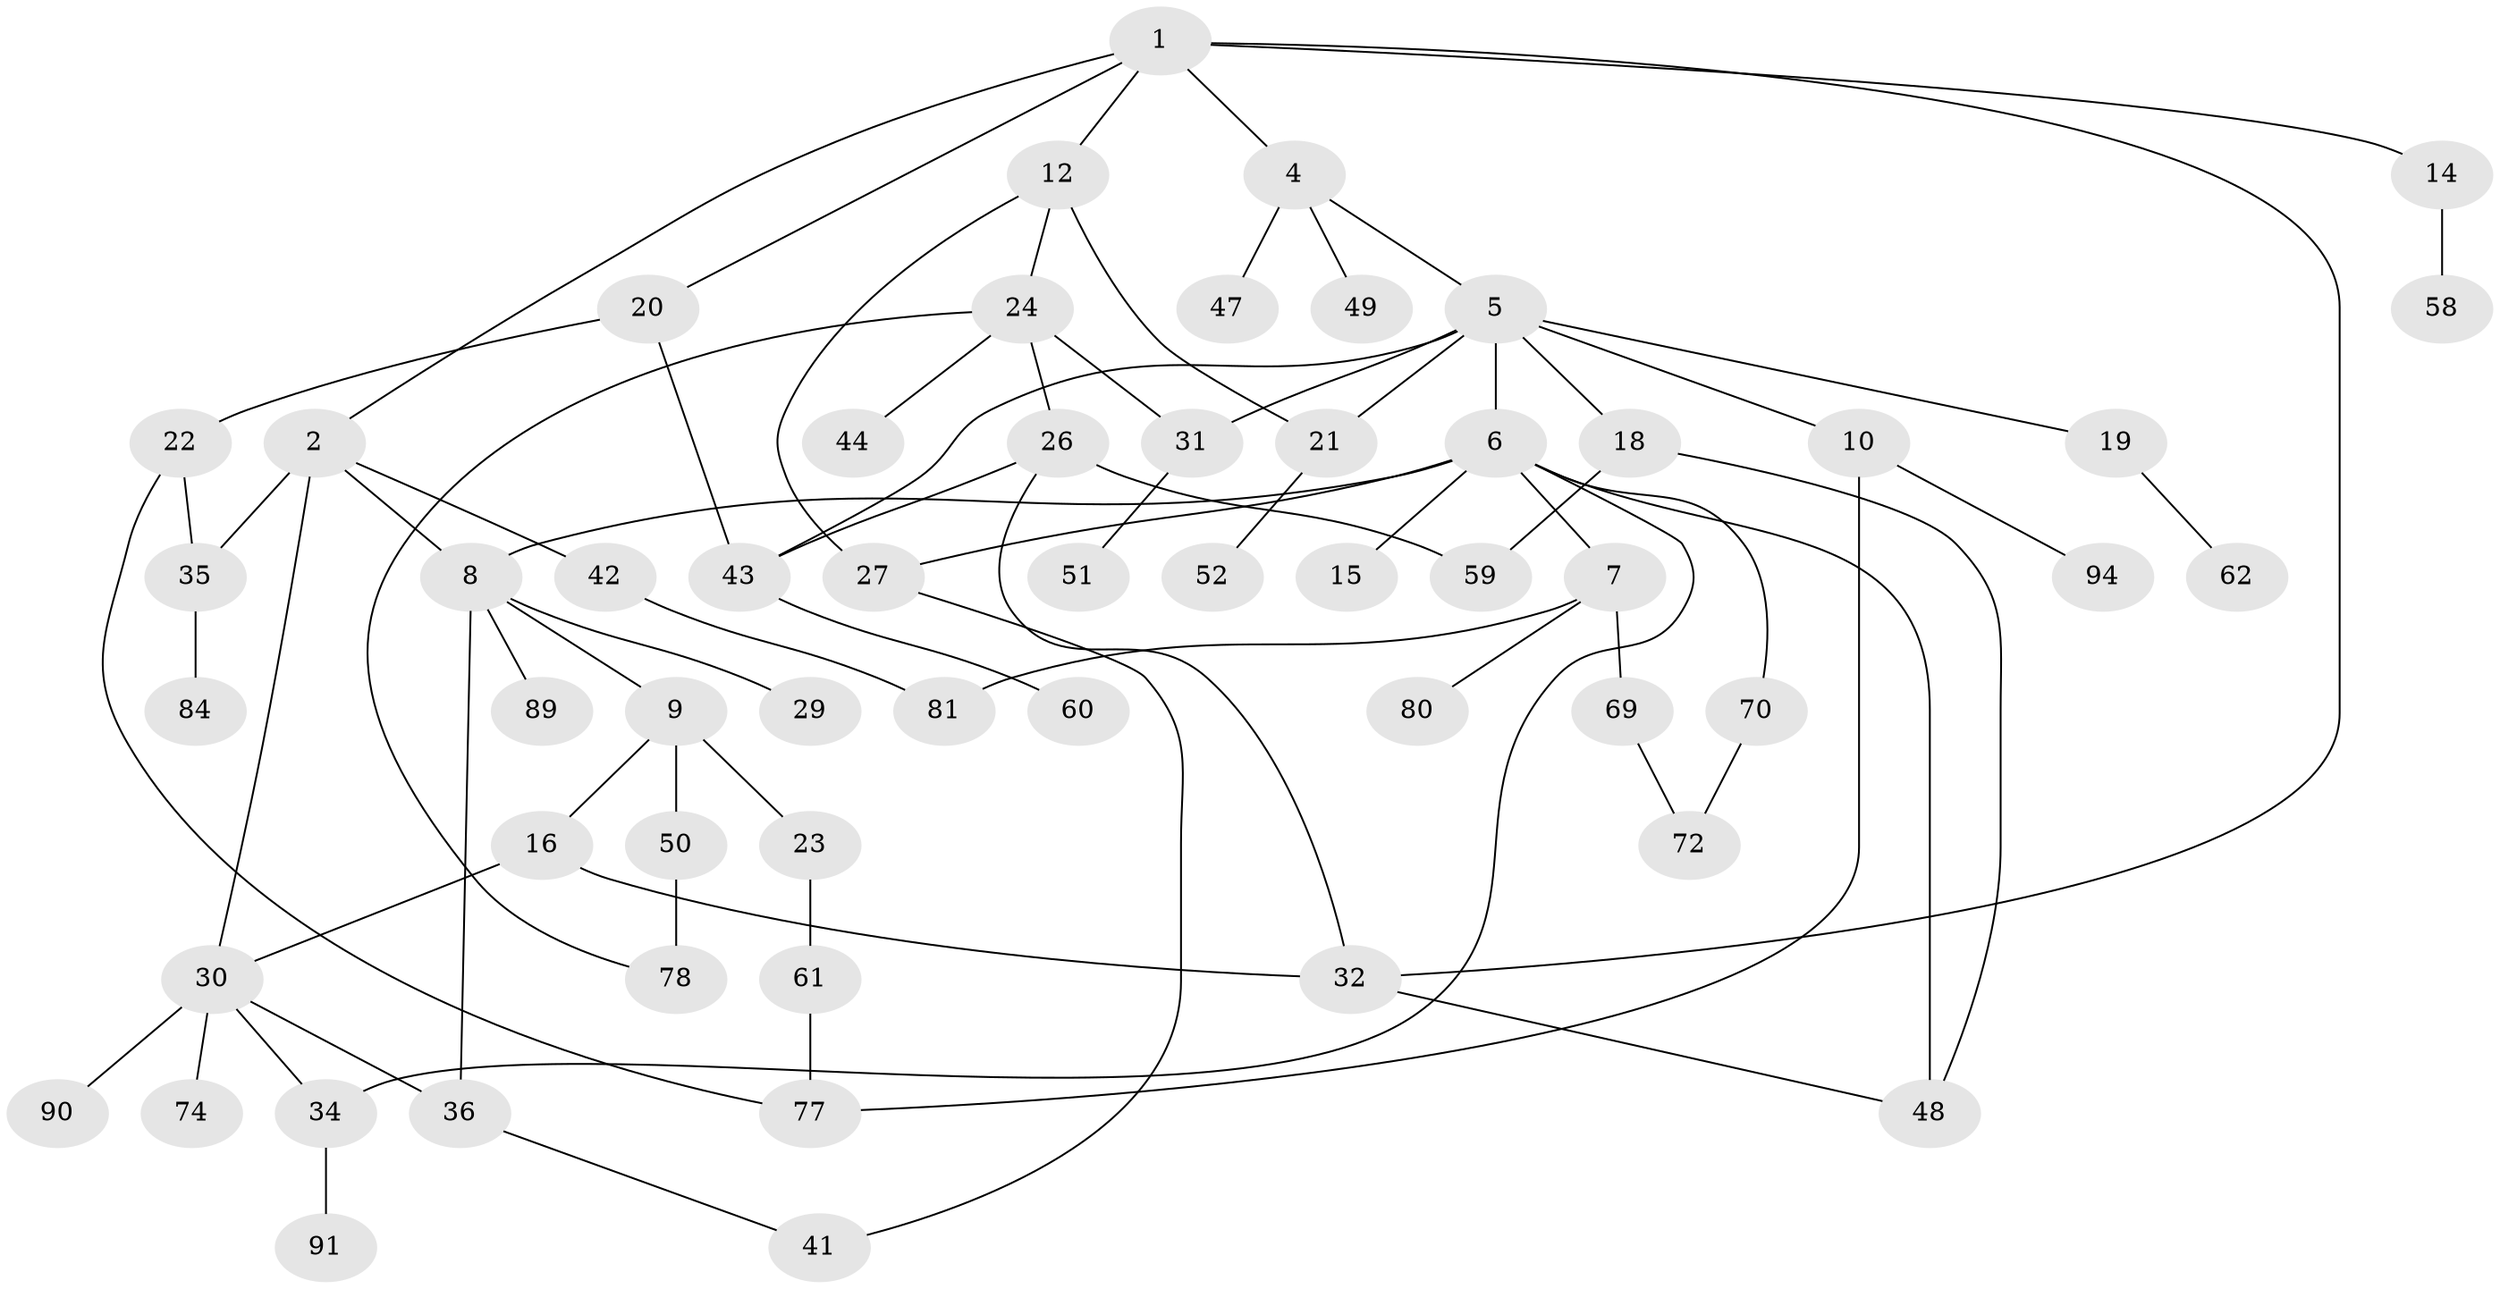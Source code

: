 // Generated by graph-tools (version 1.1) at 2025/23/03/03/25 07:23:31]
// undirected, 57 vertices, 77 edges
graph export_dot {
graph [start="1"]
  node [color=gray90,style=filled];
  1 [super="+3"];
  2 [super="+13"];
  4;
  5 [super="+17"];
  6 [super="+11"];
  7 [super="+39"];
  8 [super="+57"];
  9 [super="+37"];
  10 [super="+25"];
  12 [super="+71"];
  14 [super="+67"];
  15;
  16 [super="+28"];
  18 [super="+85"];
  19 [super="+33"];
  20 [super="+38"];
  21 [super="+40"];
  22 [super="+73"];
  23 [super="+86"];
  24 [super="+79"];
  26 [super="+46"];
  27;
  29;
  30 [super="+55"];
  31;
  32 [super="+64"];
  34 [super="+56"];
  35 [super="+53"];
  36 [super="+63"];
  41;
  42 [super="+54"];
  43 [super="+45"];
  44 [super="+65"];
  47 [super="+68"];
  48;
  49;
  50 [super="+75"];
  51 [super="+66"];
  52;
  58;
  59 [super="+82"];
  60;
  61;
  62 [super="+76"];
  69 [super="+87"];
  70 [super="+92"];
  72;
  74;
  77 [super="+83"];
  78;
  80 [super="+93"];
  81 [super="+88"];
  84;
  89;
  90;
  91;
  94;
  1 -- 2;
  1 -- 4;
  1 -- 14;
  1 -- 32;
  1 -- 12;
  1 -- 20;
  2 -- 8;
  2 -- 42 [weight=2];
  2 -- 30;
  2 -- 35;
  4 -- 5;
  4 -- 47;
  4 -- 49;
  5 -- 6;
  5 -- 10;
  5 -- 18;
  5 -- 19;
  5 -- 21;
  5 -- 43;
  5 -- 31;
  6 -- 7;
  6 -- 15;
  6 -- 70;
  6 -- 48;
  6 -- 27;
  6 -- 34;
  6 -- 8;
  7 -- 80;
  7 -- 81;
  7 -- 69;
  8 -- 9;
  8 -- 29;
  8 -- 36;
  8 -- 89;
  9 -- 16;
  9 -- 23;
  9 -- 50;
  10 -- 77;
  10 -- 94;
  12 -- 24;
  12 -- 27;
  12 -- 21;
  14 -- 58;
  16 -- 30;
  16 -- 32;
  18 -- 59;
  18 -- 48;
  19 -- 62;
  20 -- 22;
  20 -- 43;
  21 -- 52;
  22 -- 35;
  22 -- 77;
  23 -- 61;
  24 -- 26;
  24 -- 31;
  24 -- 44;
  24 -- 78;
  26 -- 43;
  26 -- 59;
  26 -- 32;
  27 -- 41;
  30 -- 34 [weight=2];
  30 -- 36;
  30 -- 90;
  30 -- 74;
  31 -- 51;
  32 -- 48;
  34 -- 91;
  35 -- 84;
  36 -- 41;
  42 -- 81;
  43 -- 60;
  50 -- 78 [weight=2];
  61 -- 77;
  69 -- 72;
  70 -- 72;
}
